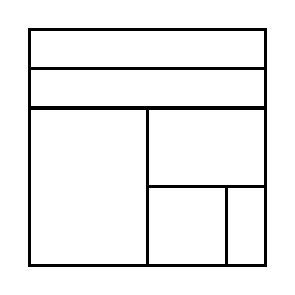 \begin{tikzpicture}[very thick, scale=.5]
    \draw (0,5) rectangle (6,6);
    \draw (0,4) rectangle (6,5);
    \draw (0,0) rectangle (3,4);
    \draw (3,2) rectangle (6,4);
    \draw (3,0) rectangle (5,2);
    \draw (5,0) rectangle (6,2);
\end{tikzpicture}
